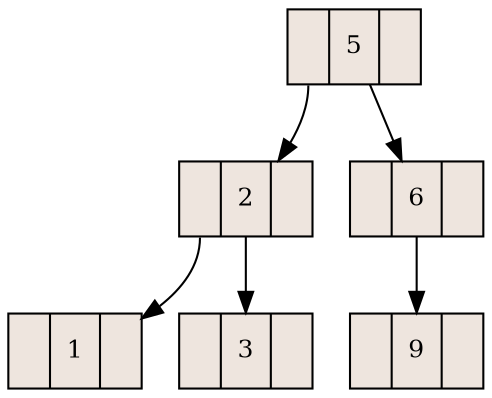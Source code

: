 digraph g{
rankdir=TB;
node [shape=record,width=0.5,fontsize=12, fillcolor=seashell2,style=filled];
nodo929338653[label="<C0> |5|</C1> "];
nodo929338653:C0->nodo1259475182
nodo929338653:C1->nodo1300109446
nodo1300109446[label="<C1> |6|</C2> "];
nodo1300109446:C2->nodo1020371697
nodo1020371697[label="<C2> |9|</C3> "];
nodo1259475182[label="<C3> |2|</C4> "];
nodo1259475182:C3->nodo789451787
nodo1259475182:C4->nodo1950409828
nodo1950409828[label="<C4> |3|</C5> "];
nodo789451787[label="<C5> |1|</C6> "];
}
